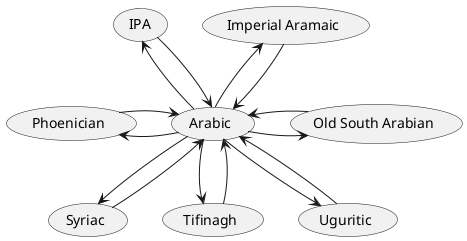 @startuml
'https://plantuml.com/use-case-diagram

(Arabic) -up-> (Imperial Aramaic)
(Arabic) <-up- (Imperial Aramaic)
(Arabic) -up-> (IPA)
(Arabic) <-up- (IPA)
(Arabic) -> (Old South Arabian)
(Arabic) <- (Old South Arabian)
(Arabic) -left-> (Phoenician)
(Arabic) <-left- (Phoenician)
(Arabic) --> (Syriac)
(Arabic) <-- (Syriac)
(Arabic) --> (Tifinagh)
(Arabic) <-- (Tifinagh)
(Arabic) --> (Uguritic)
(Arabic) <-- (Uguritic)

@enduml
